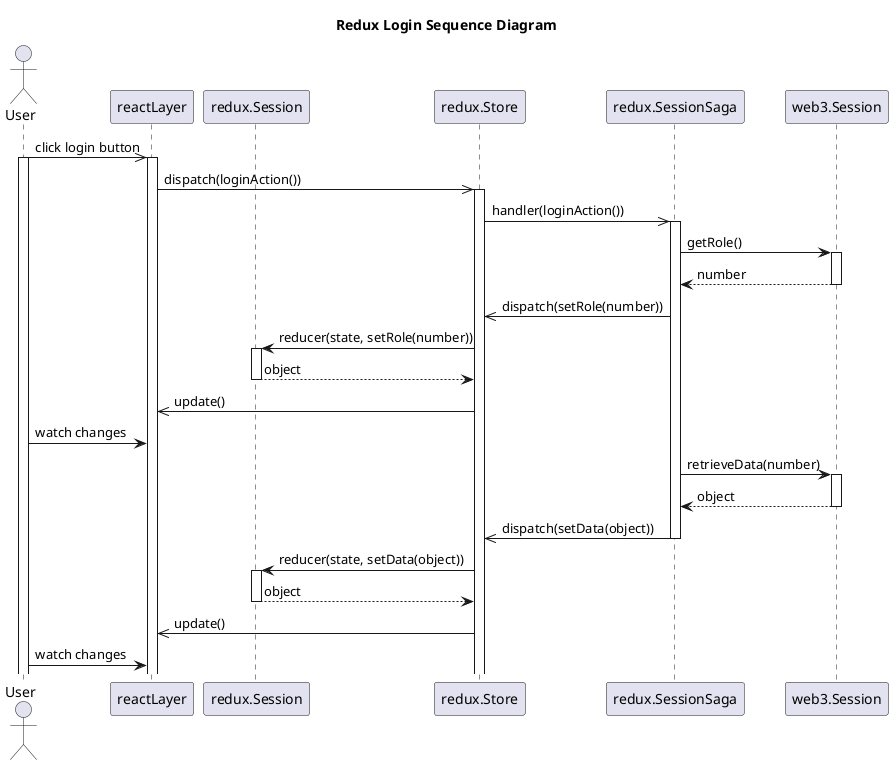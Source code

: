 @startuml
title "Redux Login Sequence Diagram"

actor User
participant reactLayer
participant redux.Session
participant redux.Store
participant redux.SessionSaga
participant web3.Session

User ->> reactLayer: click login button
activate User
activate reactLayer
reactLayer ->> redux.Store: dispatch(loginAction())
activate redux.Store
redux.Store ->> redux.SessionSaga: handler(loginAction())
activate redux.SessionSaga
redux.SessionSaga -> web3.Session: getRole()
activate web3.Session
web3.Session --> redux.SessionSaga: number
deactivate web3.Session
redux.SessionSaga ->> redux.Store: dispatch(setRole(number))
redux.Store -> redux.Session: reducer(state, setRole(number))
activate redux.Session
redux.Session --> redux.Store: object
deactivate redux.Session
redux.Store ->> reactLayer: update()
User -> reactLayer: watch changes
redux.SessionSaga -> web3.Session: retrieveData(number)
activate web3.Session
web3.Session --> redux.SessionSaga: object
deactivate web3.Session
redux.SessionSaga ->> redux.Store: dispatch(setData(object))
deactivate redux.SessionSaga
redux.Store -> redux.Session: reducer(state, setData(object))
activate redux.Session
redux.Session --> redux.Store: object
deactivate redux.Session
redux.Store ->> reactLayer: update()
User -> reactLayer: watch changes
@enduml
